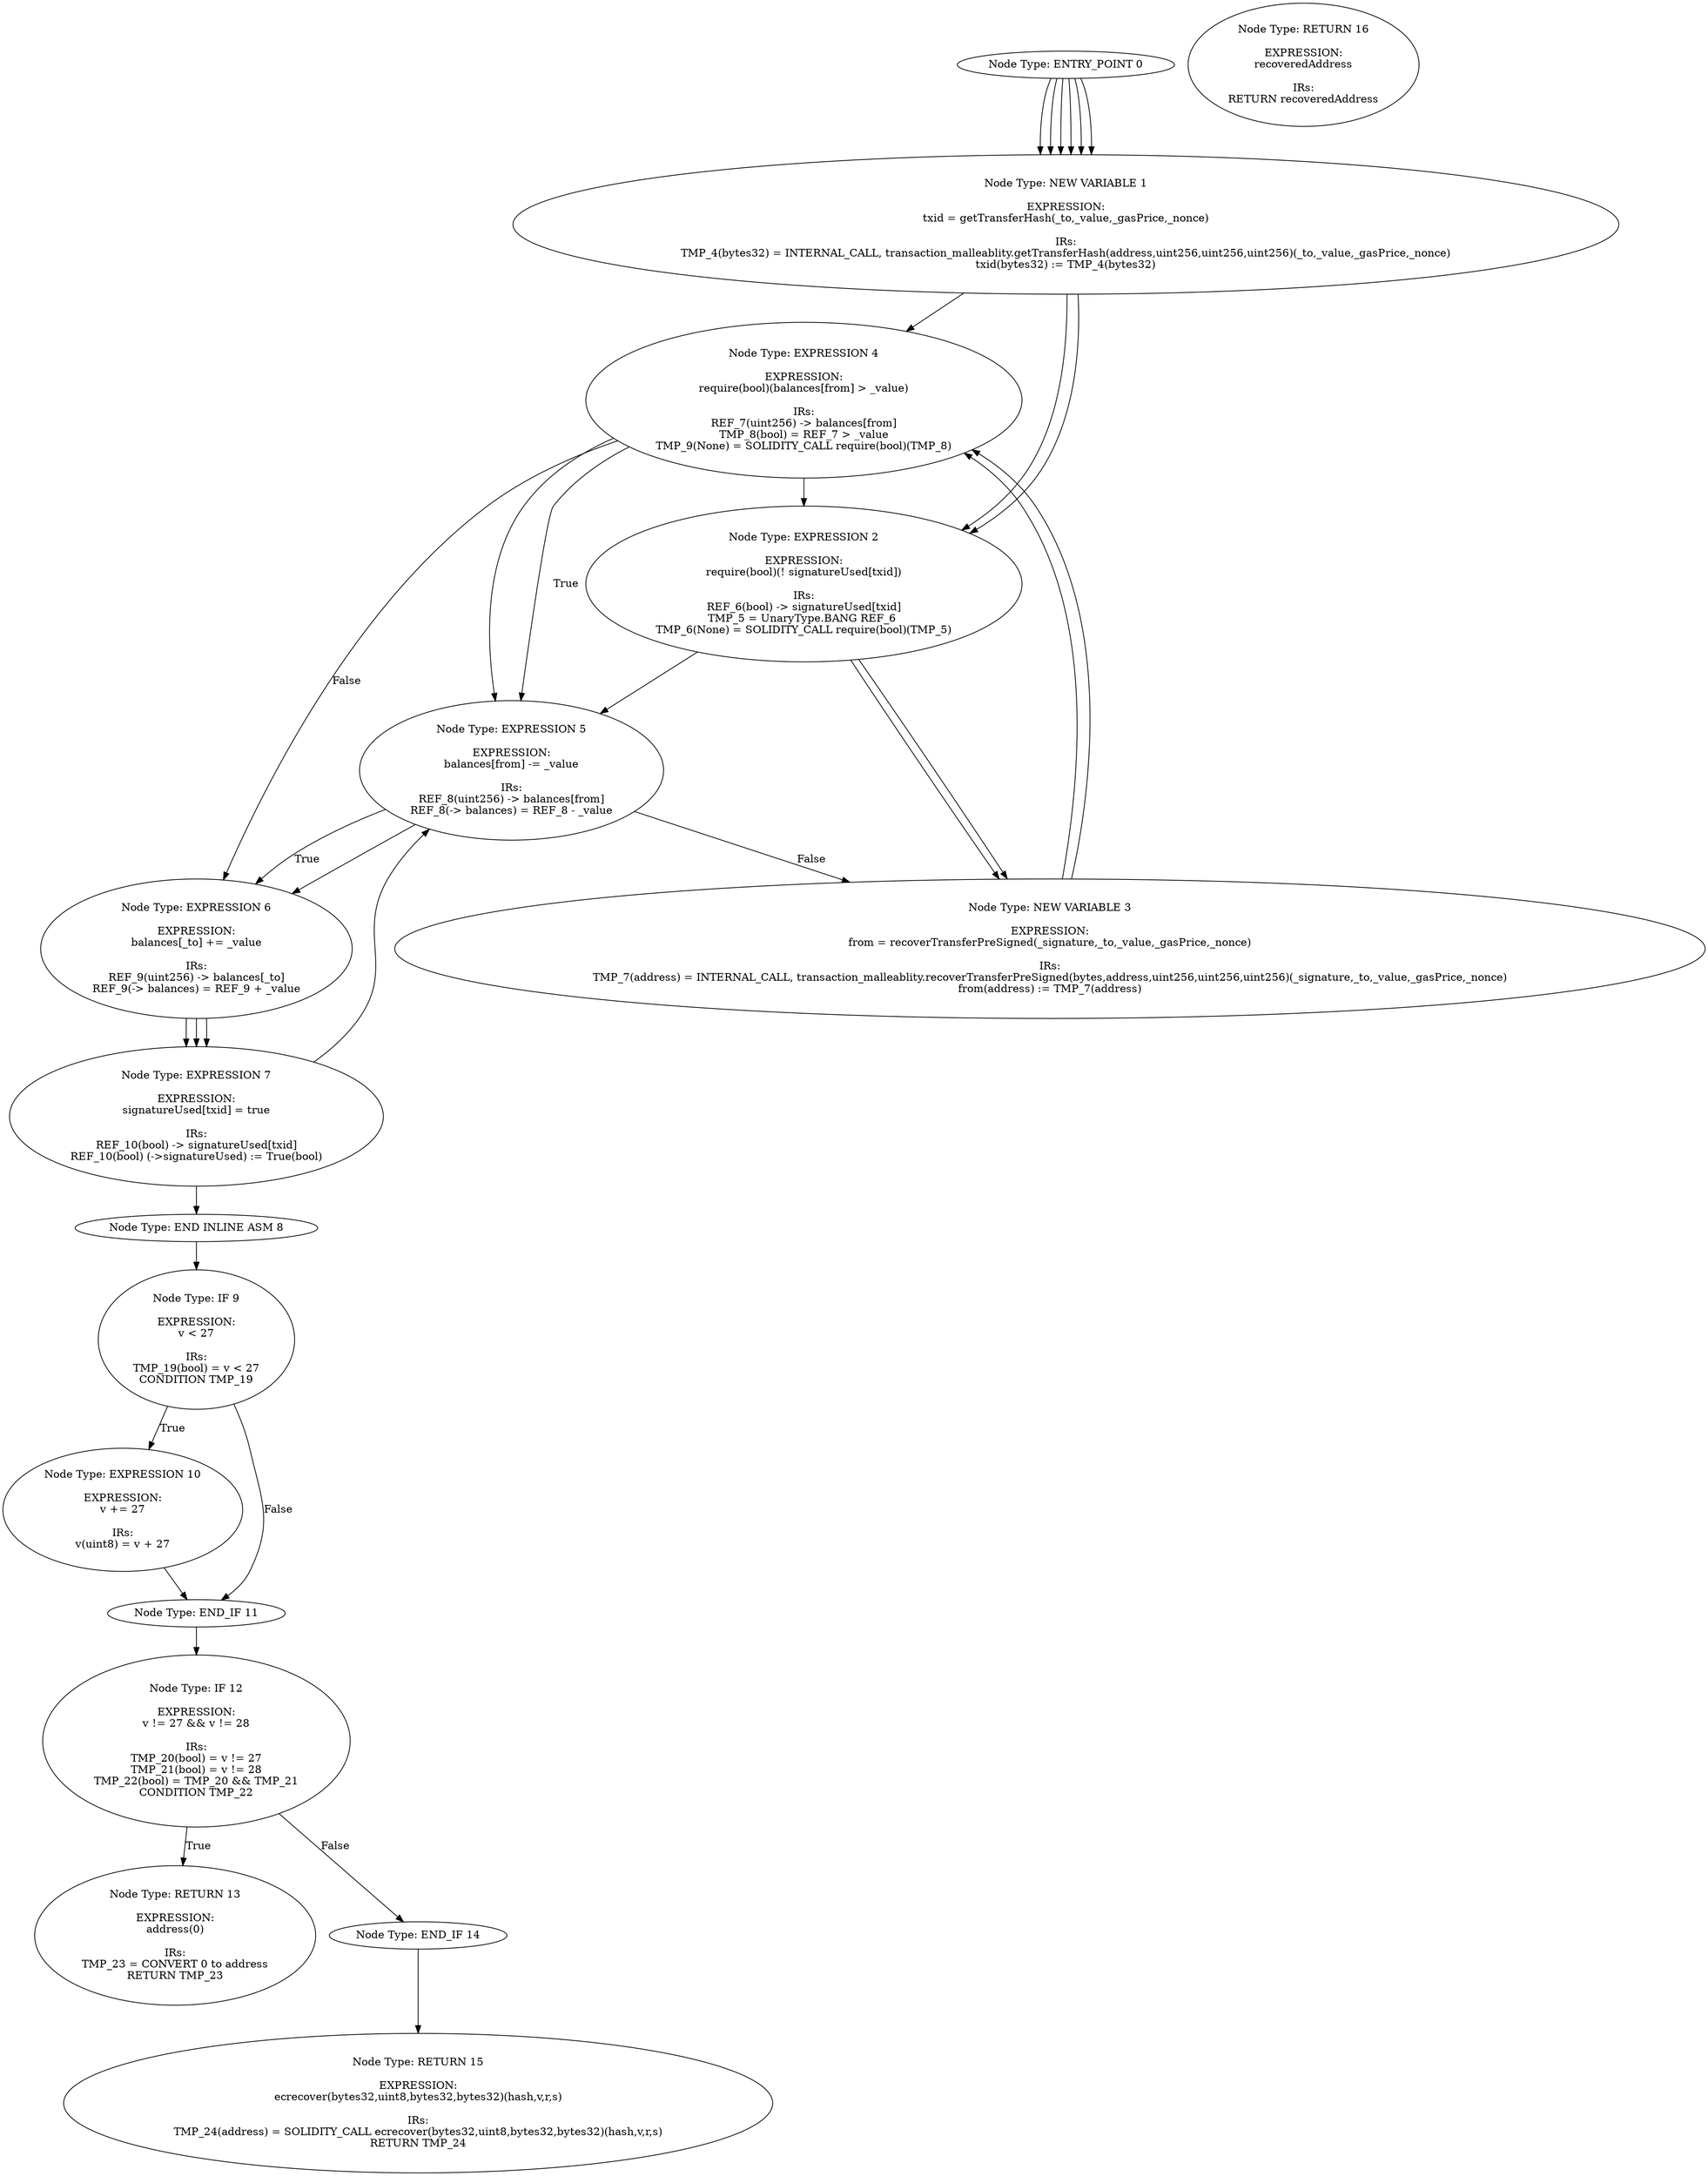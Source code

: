 digraph CFG {
0[label="Node Type: ENTRY_POINT 0
"];
0->1;
1[label="Node Type: EXPRESSION 1

EXPRESSION:
require(bool)(owners.length == init.length)

IRs:
REF_0 -> LENGTH owners
REF_1 -> LENGTH init
TMP_0(bool) = REF_0 == REF_1
TMP_1(None) = SOLIDITY_CALL require(bool)(TMP_0)"];
1->4;
2[label="Node Type: BEGIN_LOOP 2
"];
2->5;
3[label="Node Type: END_LOOP 3
"];
4[label="Node Type: NEW VARIABLE 4

EXPRESSION:
i = 0

IRs:
i(uint256) := 0(uint256)"];
4->2;
5[label="Node Type: IF_LOOP 5

EXPRESSION:
i < owners.length

IRs:
REF_2 -> LENGTH owners
TMP_2(bool) = i < REF_2
CONDITION TMP_2"];
5->6[label="True"];
5->3[label="False"];
6[label="Node Type: EXPRESSION 6

EXPRESSION:
balances[owners[i]] = init[i]

IRs:
REF_3(address) -> owners[i]
REF_4(uint256) -> balances[REF_3]
REF_5(uint256) -> init[i]
REF_4(uint256) (->balances) := REF_5(uint256)"];
6->7;
7[label="Node Type: EXPRESSION 7

EXPRESSION:
i ++

IRs:
TMP_3(uint256) := i(uint256)
i(uint256) = i + 1"];
7->5;
0[label="Node Type: ENTRY_POINT 0
"];
0->1;
1[label="Node Type: NEW VARIABLE 1
"];
1->2;
2[label="Node Type: NEW VARIABLE 2
"];
2->3;
3[label="Node Type: NEW VARIABLE 3
"];
3->4;
4[label="Node Type: IF 4

EXPRESSION:
sig.length != 65

IRs:
REF_11 -> LENGTH sig
TMP_17(bool) = REF_11 != 65
CONDITION TMP_17"];
4->5[label="True"];
4->6[label="False"];
5[label="Node Type: RETURN 5

EXPRESSION:
address(0)

IRs:
TMP_18 = CONVERT 0 to address
RETURN TMP_18"];
6[label="Node Type: END_IF 6
"];
6->7;
7[label="Node Type: INLINE ASM 7
"];
7->8;
8[label="Node Type: END INLINE ASM 8
"];
8->9;
9[label="Node Type: IF 9

EXPRESSION:
v < 27

IRs:
TMP_19(bool) = v < 27
CONDITION TMP_19"];
9->10[label="True"];
9->11[label="False"];
10[label="Node Type: EXPRESSION 10

EXPRESSION:
v += 27

IRs:
v(uint8) = v + 27"];
10->11;
11[label="Node Type: END_IF 11
"];
11->12;
12[label="Node Type: IF 12

EXPRESSION:
v != 27 && v != 28

IRs:
TMP_20(bool) = v != 27
TMP_21(bool) = v != 28
TMP_22(bool) = TMP_20 && TMP_21
CONDITION TMP_22"];
12->13[label="True"];
12->14[label="False"];
13[label="Node Type: RETURN 13

EXPRESSION:
address(0)

IRs:
TMP_23 = CONVERT 0 to address
RETURN TMP_23"];
14[label="Node Type: END_IF 14
"];
14->15;
15[label="Node Type: RETURN 15

EXPRESSION:
ecrecover(bytes32,uint8,bytes32,bytes32)(hash,v,r,s)

IRs:
TMP_24(address) = SOLIDITY_CALL ecrecover(bytes32,uint8,bytes32,bytes32)(hash,v,r,s)
RETURN TMP_24"];
16[label="Node Type: RETURN 16

EXPRESSION:
recoveredAddress

IRs:
RETURN recoveredAddress"];
0[label="Node Type: ENTRY_POINT 0
"];
0->1;
1[label="Node Type: RETURN 1

EXPRESSION:
keccak256()(Ethereum Signed Message:
32,_hash)

IRs:
TMP_16(bytes32) = SOLIDITY_CALL keccak256()(Ethereum Signed Message:
32,_hash)
RETURN TMP_16"];
2[label="Node Type: RETURN 2

EXPRESSION:
signHash

IRs:
RETURN signHash"];
0[label="Node Type: ENTRY_POINT 0
"];
0->1;
1[label="Node Type: RETURN 1

EXPRESSION:
keccak256()(address(this),bytes4(0x1296830d),_to,_value,_gasPrice,_nonce)

IRs:
TMP_13 = CONVERT this to address
TMP_14 = CONVERT 311853837 to bytes4
TMP_15(bytes32) = SOLIDITY_CALL keccak256()(TMP_13,TMP_14,_to,_value,_gasPrice,_nonce)
RETURN TMP_15"];
2[label="Node Type: RETURN 2

EXPRESSION:
txHash

IRs:
RETURN txHash"];
0[label="Node Type: ENTRY_POINT 0
"];
0->1;
1[label="Node Type: RETURN 1

EXPRESSION:
ecrecoverFromSig(getSignHash(getTransferHash(_to,_value,_gasPrice,_nonce)),_sig)

IRs:
TMP_10(bytes32) = INTERNAL_CALL, transaction_malleablity.getTransferHash(address,uint256,uint256,uint256)(_to,_value,_gasPrice,_nonce)
TMP_11(bytes32) = INTERNAL_CALL, transaction_malleablity.getSignHash(bytes32)(TMP_10)
TMP_12(address) = INTERNAL_CALL, transaction_malleablity.ecrecoverFromSig(bytes32,bytes)(TMP_11,_sig)
RETURN TMP_12"];
2[label="Node Type: RETURN 2

EXPRESSION:
recovered

IRs:
RETURN recovered"];
0[label="Node Type: ENTRY_POINT 0
"];
0->1;
1[label="Node Type: NEW VARIABLE 1

EXPRESSION:
txid = getTransferHash(_to,_value,_gasPrice,_nonce)

IRs:
TMP_4(bytes32) = INTERNAL_CALL, transaction_malleablity.getTransferHash(address,uint256,uint256,uint256)(_to,_value,_gasPrice,_nonce)
txid(bytes32) := TMP_4(bytes32)"];
1->2;
2[label="Node Type: EXPRESSION 2

EXPRESSION:
require(bool)(! signatureUsed[txid])

IRs:
REF_6(bool) -> signatureUsed[txid]
TMP_5 = UnaryType.BANG REF_6 
TMP_6(None) = SOLIDITY_CALL require(bool)(TMP_5)"];
2->3;
3[label="Node Type: NEW VARIABLE 3

EXPRESSION:
from = recoverTransferPreSigned(_signature,_to,_value,_gasPrice,_nonce)

IRs:
TMP_7(address) = INTERNAL_CALL, transaction_malleablity.recoverTransferPreSigned(bytes,address,uint256,uint256,uint256)(_signature,_to,_value,_gasPrice,_nonce)
from(address) := TMP_7(address)"];
3->4;
4[label="Node Type: EXPRESSION 4

EXPRESSION:
require(bool)(balances[from] > _value)

IRs:
REF_7(uint256) -> balances[from]
TMP_8(bool) = REF_7 > _value
TMP_9(None) = SOLIDITY_CALL require(bool)(TMP_8)"];
4->5;
5[label="Node Type: EXPRESSION 5

EXPRESSION:
balances[from] -= _value

IRs:
REF_8(uint256) -> balances[from]
REF_8(-> balances) = REF_8 - _value"];
5->6;
6[label="Node Type: EXPRESSION 6

EXPRESSION:
balances[_to] += _value

IRs:
REF_9(uint256) -> balances[_to]
REF_9(-> balances) = REF_9 + _value"];
6->7;
7[label="Node Type: EXPRESSION 7

EXPRESSION:
signatureUsed[txid] = true

IRs:
REF_10(bool) -> signatureUsed[txid]
REF_10(bool) (->signatureUsed) := True(bool)"];
}
